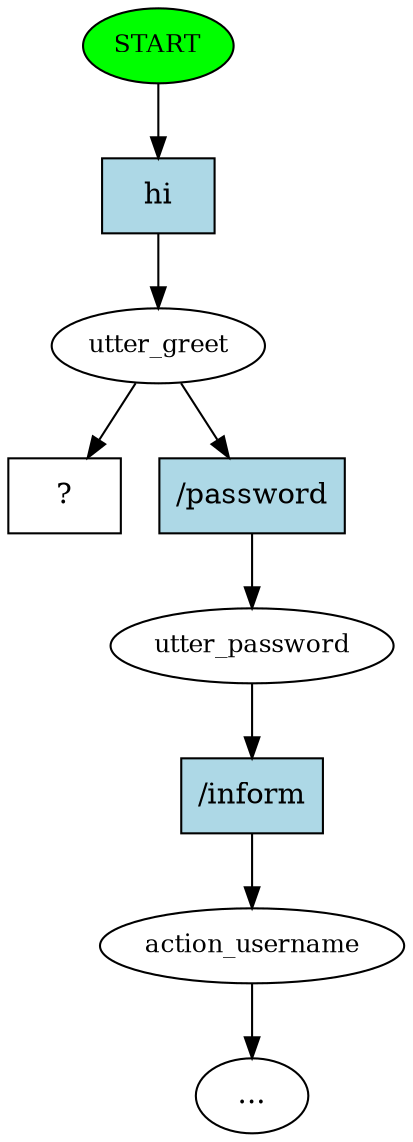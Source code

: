 digraph  {
0 [class="start active", fillcolor=green, fontsize=12, label=START, style=filled];
1 [class=active, fontsize=12, label=utter_greet];
2 [class="", fontsize=12, label=utter_password];
3 [class="", fontsize=12, label=action_username];
"-3" [class=ellipsis, label="..."];
5 [class="intent dashed active", label="  ?  ", shape=rect];
6 [class="intent active", fillcolor=lightblue, label=hi, shape=rect, style=filled];
7 [class=intent, fillcolor=lightblue, label="/password", shape=rect, style=filled];
8 [class=intent, fillcolor=lightblue, label="/inform", shape=rect, style=filled];
0 -> 6  [class=active, key=0];
1 -> 5  [class=active, key=NONE, label=""];
1 -> 7  [class="", key=0];
2 -> 8  [class="", key=0];
3 -> "-3"  [class="", key=NONE, label=""];
6 -> 1  [class=active, key=0];
7 -> 2  [class="", key=0];
8 -> 3  [class="", key=0];
}
